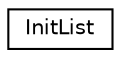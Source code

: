 digraph "Graphical Class Hierarchy"
{
  edge [fontname="Helvetica",fontsize="10",labelfontname="Helvetica",labelfontsize="10"];
  node [fontname="Helvetica",fontsize="10",shape=record];
  rankdir="LR";
  Node0 [label="InitList",height=0.2,width=0.4,color="black", fillcolor="white", style="filled",URL="$struct_init_list.html"];
}
